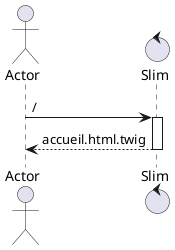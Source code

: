 @startuml GET
actor Actor as a
control Slim as s

a -> s : /
activate s
s --> a : accueil.html.twig
deactivate s

@enduml